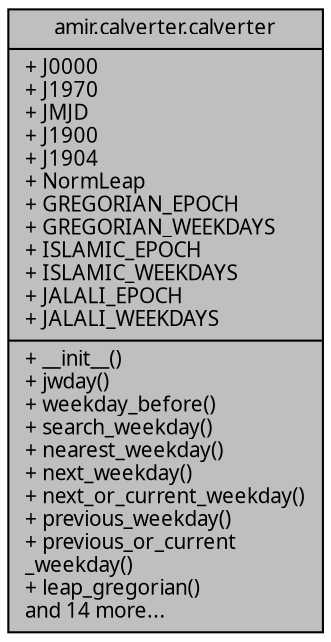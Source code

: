 digraph "amir.calverter.calverter"
{
 // LATEX_PDF_SIZE
  edge [fontname="FreeSans.ttf",fontsize="10",labelfontname="FreeSans.ttf",labelfontsize="10"];
  node [fontname="FreeSans.ttf",fontsize="10",shape=record];
  Node1 [label="{amir.calverter.calverter\n|+ J0000\l+ J1970\l+ JMJD\l+ J1900\l+ J1904\l+ NormLeap\l+ GREGORIAN_EPOCH\l+ GREGORIAN_WEEKDAYS\l+ ISLAMIC_EPOCH\l+ ISLAMIC_WEEKDAYS\l+ JALALI_EPOCH\l+ JALALI_WEEKDAYS\l|+ __init__()\l+ jwday()\l+ weekday_before()\l+ search_weekday()\l+ nearest_weekday()\l+ next_weekday()\l+ next_or_current_weekday()\l+ previous_weekday()\l+ previous_or_current\l_weekday()\l+ leap_gregorian()\land 14 more...\l}",height=0.2,width=0.4,color="black", fillcolor="grey75", style="filled", fontcolor="black",tooltip=" "];
}
